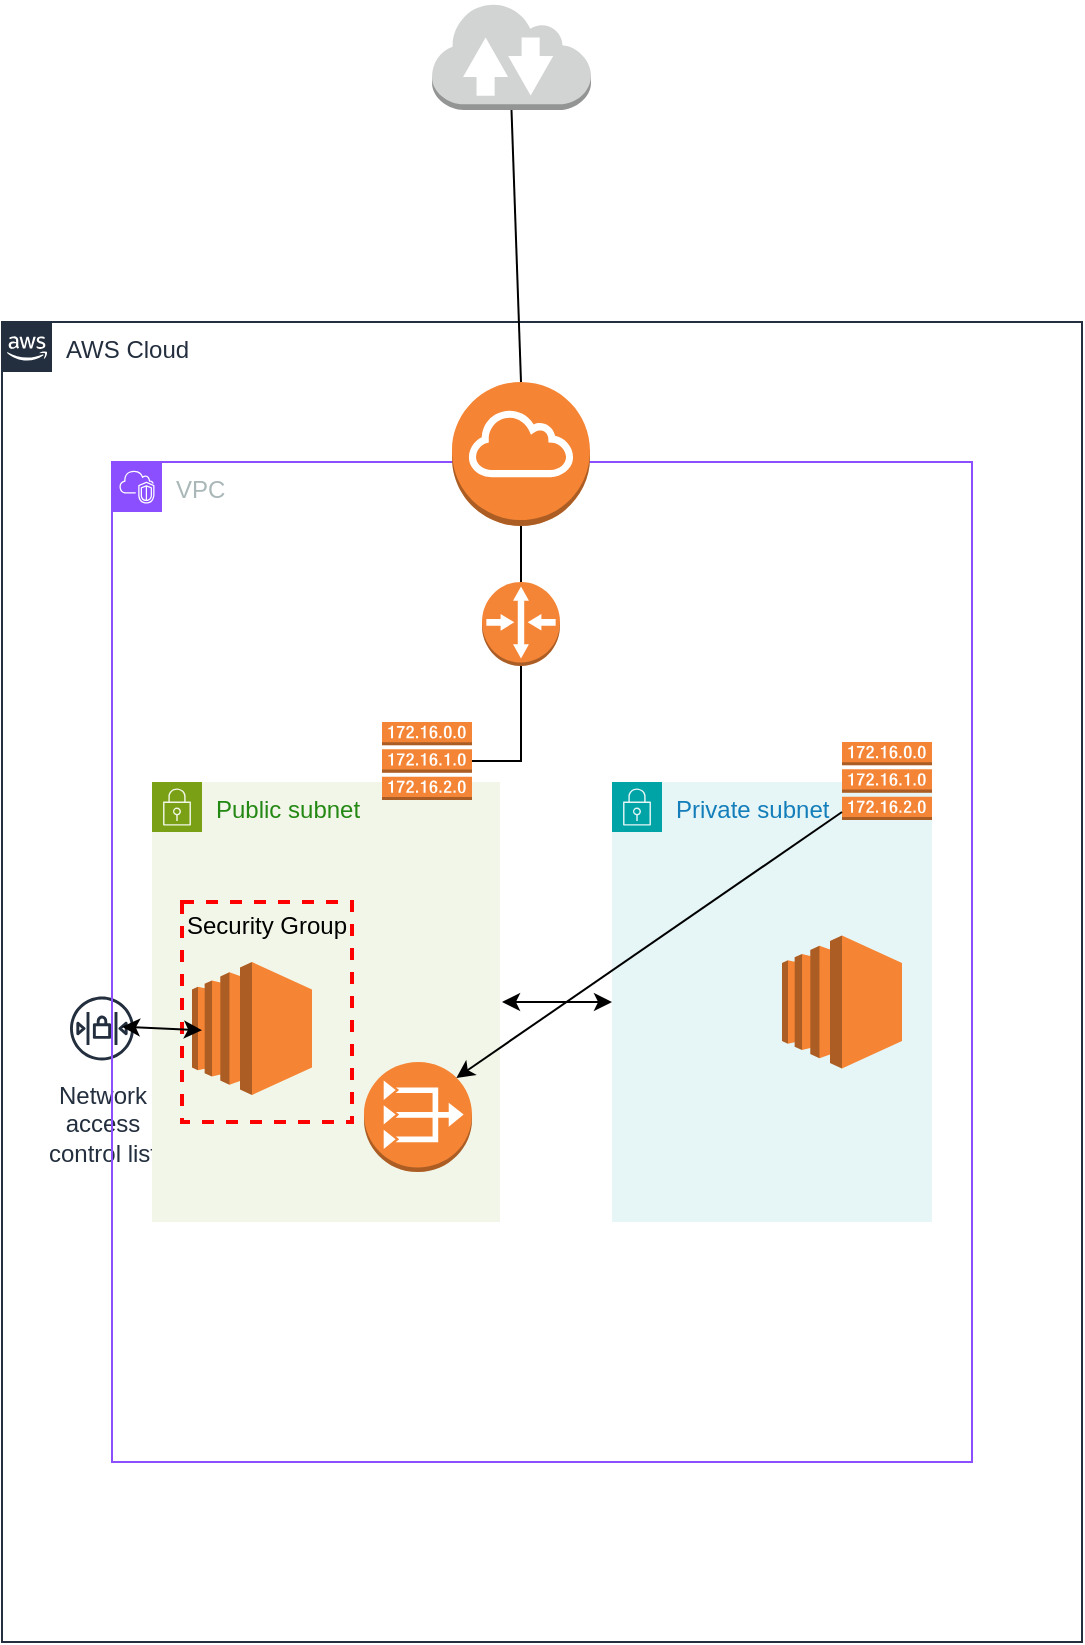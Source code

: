 <mxfile version="24.7.6">
  <diagram name="Page-1" id="lyXsQ80EHyhTym77nqHo">
    <mxGraphModel dx="1077" dy="1215" grid="1" gridSize="10" guides="1" tooltips="1" connect="1" arrows="1" fold="1" page="1" pageScale="1" pageWidth="850" pageHeight="1100" math="0" shadow="0">
      <root>
        <mxCell id="0" />
        <mxCell id="1" parent="0" />
        <mxCell id="mrYy7-RkhaZYZYbJJUKg-1" value="AWS Cloud" style="points=[[0,0],[0.25,0],[0.5,0],[0.75,0],[1,0],[1,0.25],[1,0.5],[1,0.75],[1,1],[0.75,1],[0.5,1],[0.25,1],[0,1],[0,0.75],[0,0.5],[0,0.25]];outlineConnect=0;gradientColor=none;html=1;whiteSpace=wrap;fontSize=12;fontStyle=0;container=1;pointerEvents=0;collapsible=0;recursiveResize=0;shape=mxgraph.aws4.group;grIcon=mxgraph.aws4.group_aws_cloud_alt;strokeColor=#232F3E;fillColor=none;verticalAlign=top;align=left;spacingLeft=30;fontColor=#232F3E;dashed=0;" vertex="1" parent="1">
          <mxGeometry x="190" y="190" width="540" height="660" as="geometry" />
        </mxCell>
        <mxCell id="mrYy7-RkhaZYZYbJJUKg-26" value="Network&#xa;access&#xa;control list" style="sketch=0;outlineConnect=0;fontColor=#232F3E;gradientColor=none;strokeColor=#232F3E;fillColor=#ffffff;dashed=0;verticalLabelPosition=bottom;verticalAlign=top;align=center;html=1;fontSize=12;fontStyle=0;aspect=fixed;shape=mxgraph.aws4.resourceIcon;resIcon=mxgraph.aws4.network_access_control_list;" vertex="1" parent="mrYy7-RkhaZYZYbJJUKg-1">
          <mxGeometry x="30" y="333.25" width="40" height="40" as="geometry" />
        </mxCell>
        <mxCell id="mrYy7-RkhaZYZYbJJUKg-2" value="VPC" style="points=[[0,0],[0.25,0],[0.5,0],[0.75,0],[1,0],[1,0.25],[1,0.5],[1,0.75],[1,1],[0.75,1],[0.5,1],[0.25,1],[0,1],[0,0.75],[0,0.5],[0,0.25]];outlineConnect=0;gradientColor=none;html=1;whiteSpace=wrap;fontSize=12;fontStyle=0;container=1;pointerEvents=0;collapsible=0;recursiveResize=0;shape=mxgraph.aws4.group;grIcon=mxgraph.aws4.group_vpc2;strokeColor=#8C4FFF;fillColor=none;verticalAlign=top;align=left;spacingLeft=30;fontColor=#AAB7B8;dashed=0;" vertex="1" parent="1">
          <mxGeometry x="245" y="260" width="430" height="500" as="geometry" />
        </mxCell>
        <mxCell id="mrYy7-RkhaZYZYbJJUKg-3" value="Public subnet" style="points=[[0,0],[0.25,0],[0.5,0],[0.75,0],[1,0],[1,0.25],[1,0.5],[1,0.75],[1,1],[0.75,1],[0.5,1],[0.25,1],[0,1],[0,0.75],[0,0.5],[0,0.25]];outlineConnect=0;gradientColor=none;html=1;whiteSpace=wrap;fontSize=12;fontStyle=0;container=1;pointerEvents=0;collapsible=0;recursiveResize=0;shape=mxgraph.aws4.group;grIcon=mxgraph.aws4.group_security_group;grStroke=0;strokeColor=#7AA116;fillColor=#F2F6E8;verticalAlign=top;align=left;spacingLeft=30;fontColor=#248814;dashed=0;" vertex="1" parent="mrYy7-RkhaZYZYbJJUKg-2">
          <mxGeometry x="20" y="160" width="174" height="220" as="geometry" />
        </mxCell>
        <mxCell id="mrYy7-RkhaZYZYbJJUKg-8" value="" style="outlineConnect=0;dashed=0;verticalLabelPosition=bottom;verticalAlign=top;align=center;html=1;shape=mxgraph.aws3.ec2;fillColor=#F58534;gradientColor=none;" vertex="1" parent="mrYy7-RkhaZYZYbJJUKg-3">
          <mxGeometry x="20" y="90" width="60" height="66.5" as="geometry" />
        </mxCell>
        <mxCell id="mrYy7-RkhaZYZYbJJUKg-21" value="" style="outlineConnect=0;dashed=0;verticalLabelPosition=bottom;verticalAlign=top;align=center;html=1;shape=mxgraph.aws3.vpc_nat_gateway;fillColor=#F58534;gradientColor=none;" vertex="1" parent="mrYy7-RkhaZYZYbJJUKg-3">
          <mxGeometry x="106" y="140" width="54" height="55" as="geometry" />
        </mxCell>
        <mxCell id="mrYy7-RkhaZYZYbJJUKg-25" value="Security Group" style="fontStyle=0;verticalAlign=top;align=center;spacingTop=-2;fillColor=none;rounded=0;whiteSpace=wrap;html=1;strokeColor=#FF0000;strokeWidth=2;dashed=1;container=1;collapsible=0;expand=0;recursiveResize=0;" vertex="1" parent="mrYy7-RkhaZYZYbJJUKg-3">
          <mxGeometry x="15" y="60" width="85" height="110" as="geometry" />
        </mxCell>
        <mxCell id="mrYy7-RkhaZYZYbJJUKg-30" value="" style="endArrow=classic;startArrow=classic;html=1;rounded=0;" edge="1" parent="mrYy7-RkhaZYZYbJJUKg-3">
          <mxGeometry width="50" height="50" relative="1" as="geometry">
            <mxPoint x="-15" y="122.38" as="sourcePoint" />
            <mxPoint x="25" y="124.13" as="targetPoint" />
          </mxGeometry>
        </mxCell>
        <mxCell id="mrYy7-RkhaZYZYbJJUKg-5" value="Private subnet" style="points=[[0,0],[0.25,0],[0.5,0],[0.75,0],[1,0],[1,0.25],[1,0.5],[1,0.75],[1,1],[0.75,1],[0.5,1],[0.25,1],[0,1],[0,0.75],[0,0.5],[0,0.25]];outlineConnect=0;gradientColor=none;html=1;whiteSpace=wrap;fontSize=12;fontStyle=0;container=1;pointerEvents=0;collapsible=0;recursiveResize=0;shape=mxgraph.aws4.group;grIcon=mxgraph.aws4.group_security_group;grStroke=0;strokeColor=#00A4A6;fillColor=#E6F6F7;verticalAlign=top;align=left;spacingLeft=30;fontColor=#147EBA;dashed=0;" vertex="1" parent="mrYy7-RkhaZYZYbJJUKg-2">
          <mxGeometry x="250" y="160" width="160" height="220" as="geometry" />
        </mxCell>
        <mxCell id="mrYy7-RkhaZYZYbJJUKg-20" value="" style="outlineConnect=0;dashed=0;verticalLabelPosition=bottom;verticalAlign=top;align=center;html=1;shape=mxgraph.aws3.ec2;fillColor=#F58534;gradientColor=none;" vertex="1" parent="mrYy7-RkhaZYZYbJJUKg-5">
          <mxGeometry x="85" y="76.75" width="60" height="66.5" as="geometry" />
        </mxCell>
        <mxCell id="mrYy7-RkhaZYZYbJJUKg-6" value="" style="outlineConnect=0;dashed=0;verticalLabelPosition=bottom;verticalAlign=top;align=center;html=1;shape=mxgraph.aws3.internet_gateway;fillColor=#F58534;gradientColor=none;" vertex="1" parent="mrYy7-RkhaZYZYbJJUKg-2">
          <mxGeometry x="170" y="-40" width="69" height="72" as="geometry" />
        </mxCell>
        <mxCell id="mrYy7-RkhaZYZYbJJUKg-11" value="" style="edgeStyle=orthogonalEdgeStyle;rounded=0;orthogonalLoop=1;jettySize=auto;html=1;strokeColor=default;curved=0;endArrow=none;endFill=0;" edge="1" parent="mrYy7-RkhaZYZYbJJUKg-2" source="mrYy7-RkhaZYZYbJJUKg-9" target="mrYy7-RkhaZYZYbJJUKg-10">
          <mxGeometry relative="1" as="geometry" />
        </mxCell>
        <mxCell id="mrYy7-RkhaZYZYbJJUKg-9" value="" style="outlineConnect=0;dashed=0;verticalLabelPosition=bottom;verticalAlign=top;align=center;html=1;shape=mxgraph.aws3.route_table;fillColor=#F58536;gradientColor=none;" vertex="1" parent="mrYy7-RkhaZYZYbJJUKg-2">
          <mxGeometry x="135" y="130" width="45" height="39" as="geometry" />
        </mxCell>
        <mxCell id="mrYy7-RkhaZYZYbJJUKg-12" value="" style="edgeStyle=orthogonalEdgeStyle;rounded=0;orthogonalLoop=1;jettySize=auto;html=1;endArrow=none;endFill=0;" edge="1" parent="mrYy7-RkhaZYZYbJJUKg-2" source="mrYy7-RkhaZYZYbJJUKg-10" target="mrYy7-RkhaZYZYbJJUKg-6">
          <mxGeometry relative="1" as="geometry" />
        </mxCell>
        <mxCell id="mrYy7-RkhaZYZYbJJUKg-10" value="" style="outlineConnect=0;dashed=0;verticalLabelPosition=bottom;verticalAlign=top;align=center;html=1;shape=mxgraph.aws3.router;fillColor=#F58536;gradientColor=none;" vertex="1" parent="mrYy7-RkhaZYZYbJJUKg-2">
          <mxGeometry x="185" y="60" width="39" height="42" as="geometry" />
        </mxCell>
        <mxCell id="mrYy7-RkhaZYZYbJJUKg-13" value="" style="endArrow=classic;startArrow=classic;html=1;rounded=0;" edge="1" parent="mrYy7-RkhaZYZYbJJUKg-2" source="mrYy7-RkhaZYZYbJJUKg-5">
          <mxGeometry width="50" height="50" relative="1" as="geometry">
            <mxPoint x="345" y="289.833" as="sourcePoint" />
            <mxPoint x="195" y="270" as="targetPoint" />
          </mxGeometry>
        </mxCell>
        <mxCell id="mrYy7-RkhaZYZYbJJUKg-22" value="" style="outlineConnect=0;dashed=0;verticalLabelPosition=bottom;verticalAlign=top;align=center;html=1;shape=mxgraph.aws3.route_table;fillColor=#F58536;gradientColor=none;" vertex="1" parent="mrYy7-RkhaZYZYbJJUKg-2">
          <mxGeometry x="365" y="140" width="45" height="39" as="geometry" />
        </mxCell>
        <mxCell id="mrYy7-RkhaZYZYbJJUKg-24" value="" style="endArrow=classic;html=1;rounded=0;entryX=0.855;entryY=0.145;entryDx=0;entryDy=0;entryPerimeter=0;" edge="1" parent="mrYy7-RkhaZYZYbJJUKg-2" source="mrYy7-RkhaZYZYbJJUKg-22" target="mrYy7-RkhaZYZYbJJUKg-21">
          <mxGeometry width="50" height="50" relative="1" as="geometry">
            <mxPoint x="155" y="330" as="sourcePoint" />
            <mxPoint x="205" y="280" as="targetPoint" />
          </mxGeometry>
        </mxCell>
        <mxCell id="mrYy7-RkhaZYZYbJJUKg-15" value="" style="outlineConnect=0;dashed=0;verticalLabelPosition=bottom;verticalAlign=top;align=center;html=1;shape=mxgraph.aws3.internet_2;fillColor=#D2D3D3;gradientColor=none;" vertex="1" parent="1">
          <mxGeometry x="405" y="30" width="79.5" height="54" as="geometry" />
        </mxCell>
        <mxCell id="mrYy7-RkhaZYZYbJJUKg-17" value="" style="endArrow=none;html=1;rounded=0;entryX=0.5;entryY=1;entryDx=0;entryDy=0;entryPerimeter=0;exitX=0.5;exitY=0;exitDx=0;exitDy=0;exitPerimeter=0;" edge="1" parent="1" source="mrYy7-RkhaZYZYbJJUKg-6" target="mrYy7-RkhaZYZYbJJUKg-15">
          <mxGeometry width="50" height="50" relative="1" as="geometry">
            <mxPoint x="450" y="220" as="sourcePoint" />
            <mxPoint x="500" y="170" as="targetPoint" />
          </mxGeometry>
        </mxCell>
      </root>
    </mxGraphModel>
  </diagram>
</mxfile>
